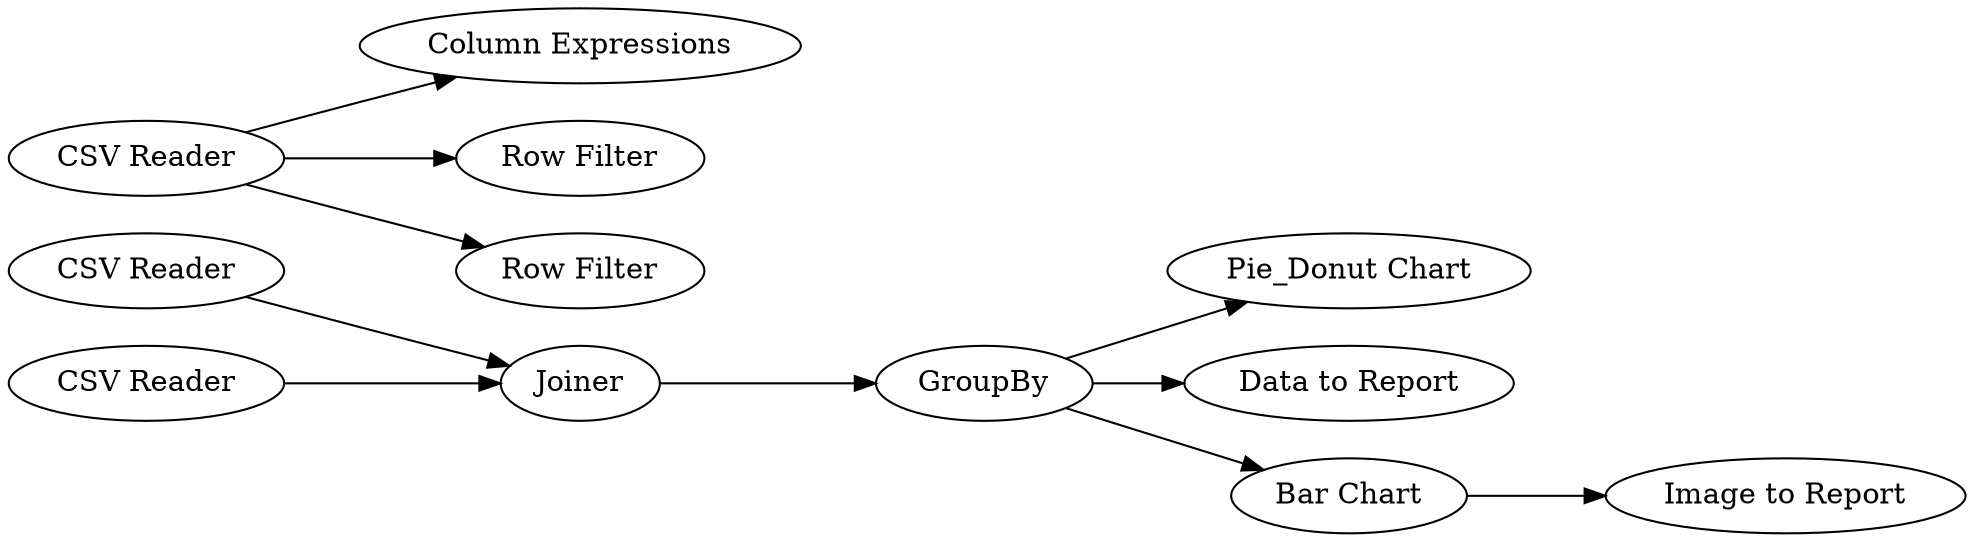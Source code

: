 digraph {
	7 -> 8
	8 -> 9
	9 -> 11
	1 -> 5
	9 -> 13
	1 -> 2
	9 -> 10
	10 -> 12
	1 -> 3
	6 -> 8
	5 [label="Column Expressions"]
	13 [label="Data to Report"]
	1 [label="CSV Reader"]
	7 [label="CSV Reader"]
	9 [label=GroupBy]
	11 [label="Pie_Donut Chart"]
	6 [label="CSV Reader"]
	8 [label=Joiner]
	12 [label="Image to Report"]
	3 [label="Row Filter"]
	2 [label="Row Filter"]
	10 [label="Bar Chart"]
	rankdir=LR
}
